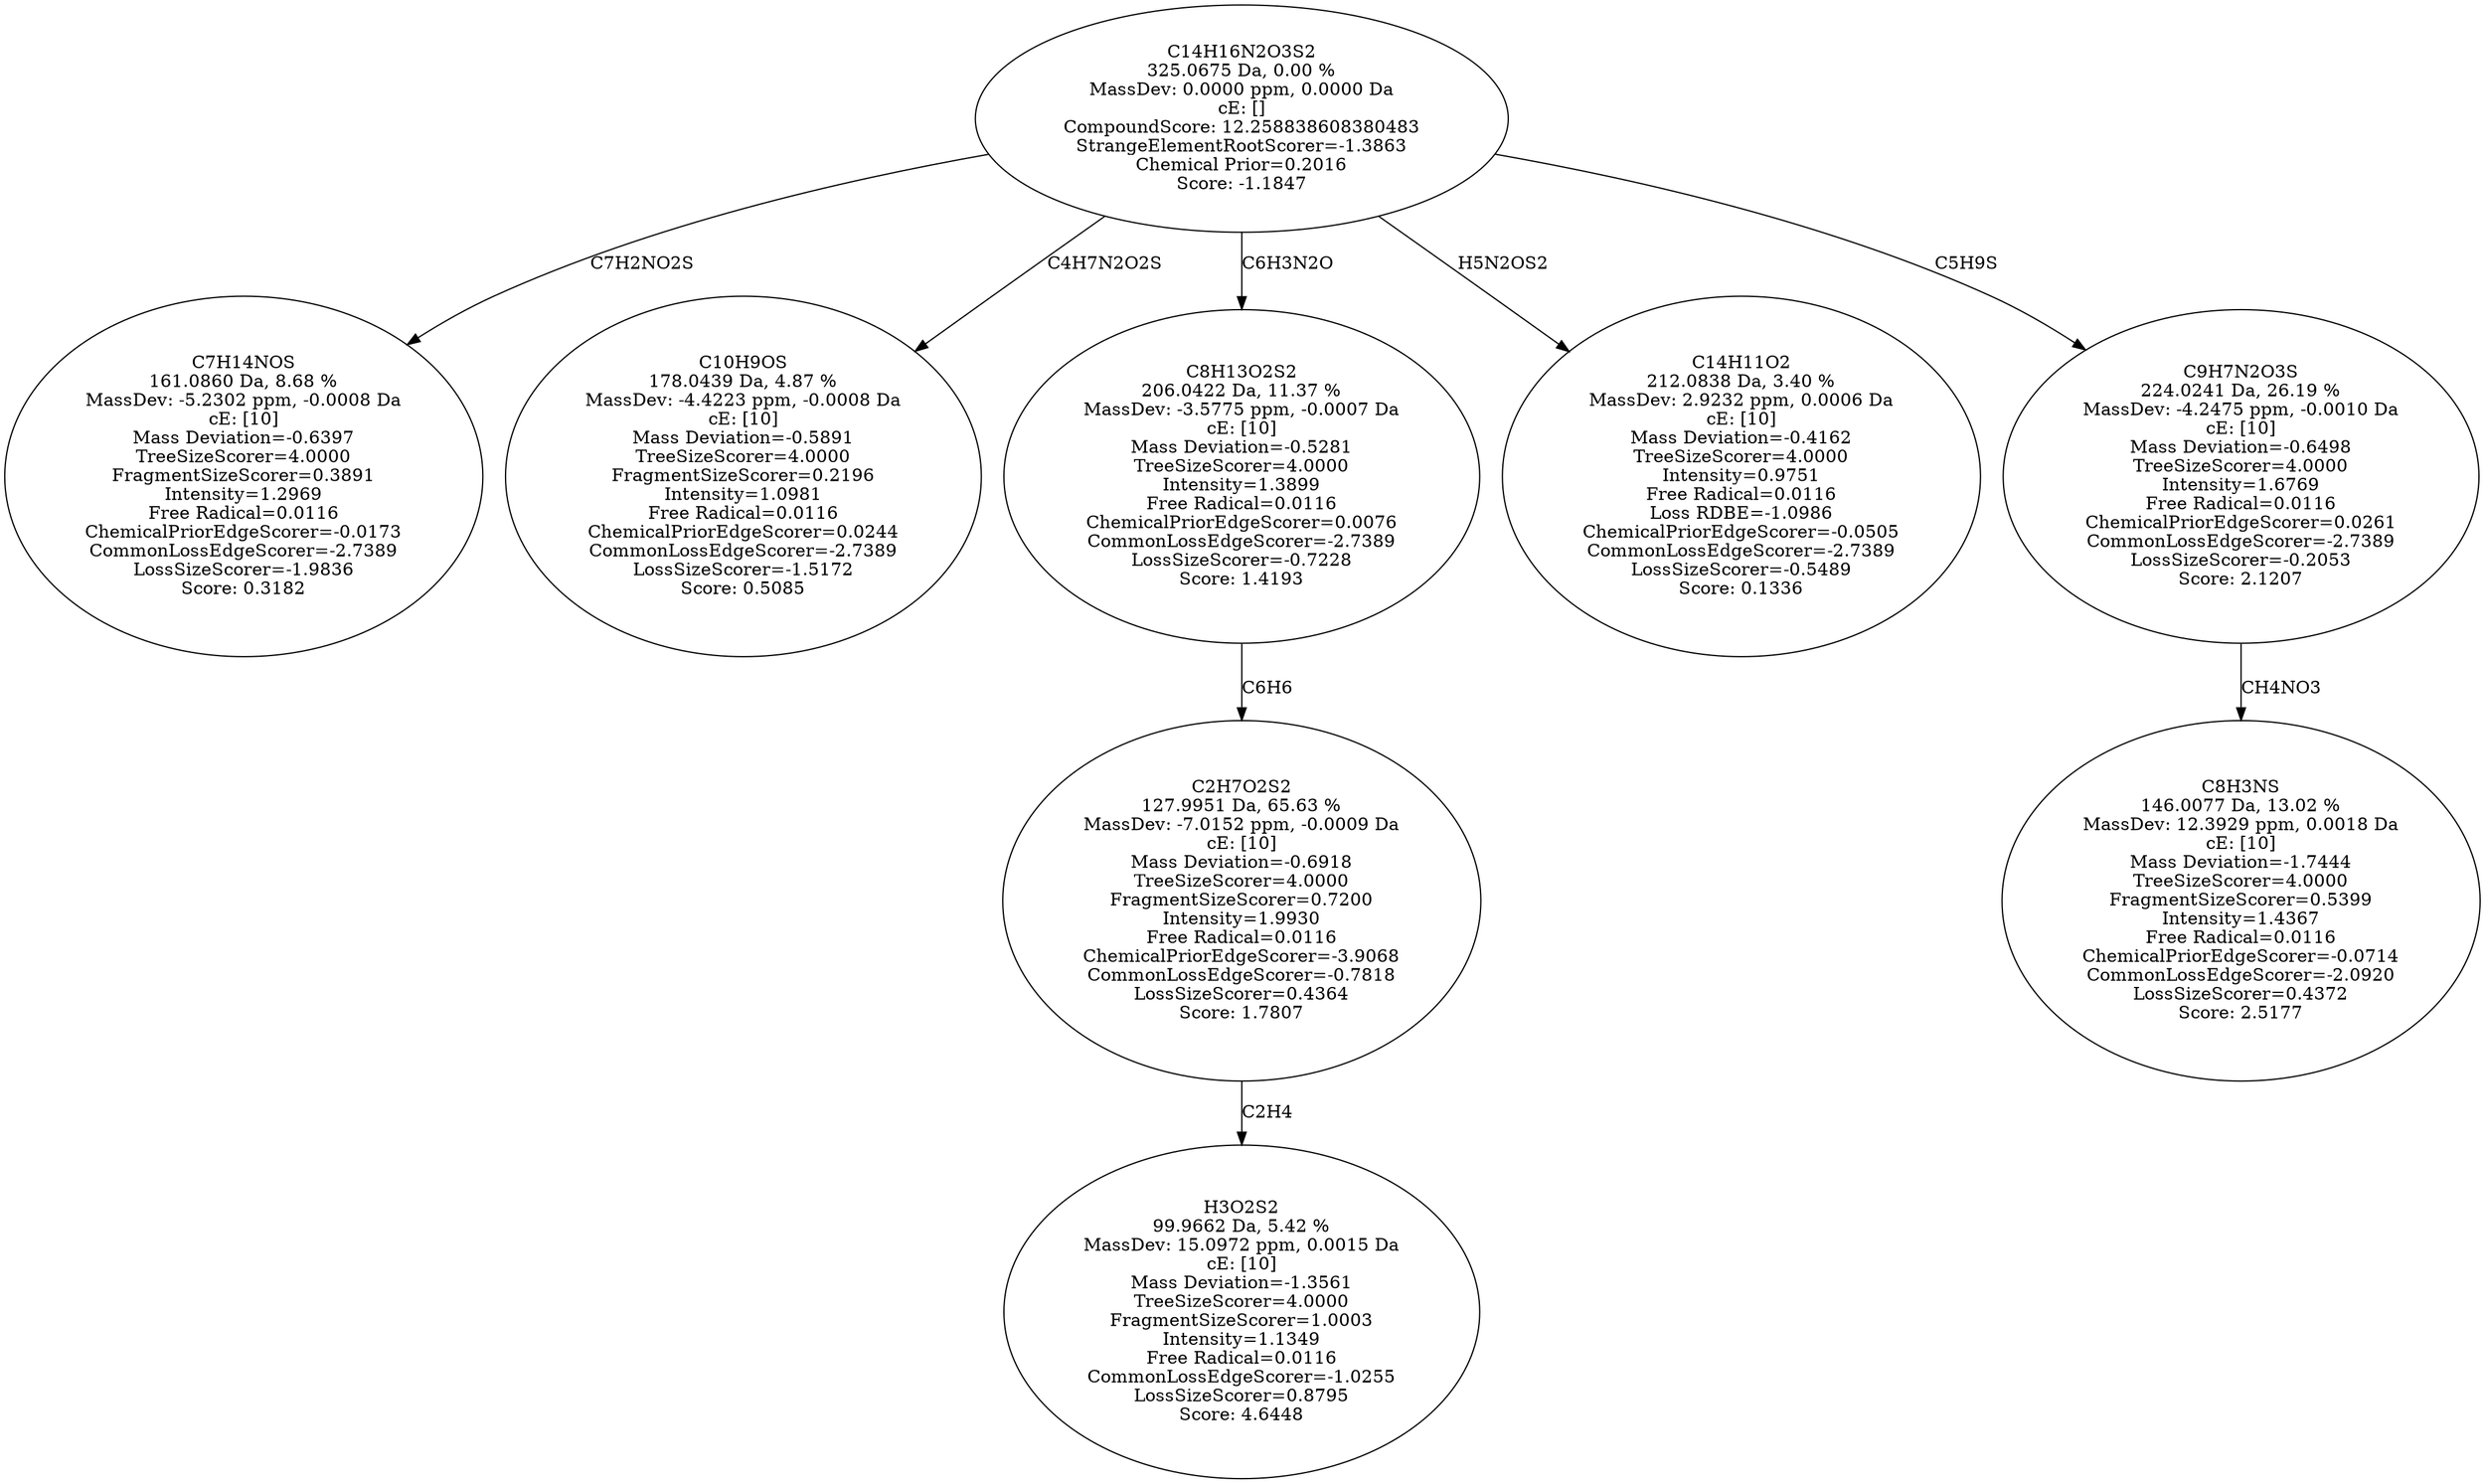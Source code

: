 strict digraph {
v1 [label="C7H14NOS\n161.0860 Da, 8.68 %\nMassDev: -5.2302 ppm, -0.0008 Da\ncE: [10]\nMass Deviation=-0.6397\nTreeSizeScorer=4.0000\nFragmentSizeScorer=0.3891\nIntensity=1.2969\nFree Radical=0.0116\nChemicalPriorEdgeScorer=-0.0173\nCommonLossEdgeScorer=-2.7389\nLossSizeScorer=-1.9836\nScore: 0.3182"];
v2 [label="C10H9OS\n178.0439 Da, 4.87 %\nMassDev: -4.4223 ppm, -0.0008 Da\ncE: [10]\nMass Deviation=-0.5891\nTreeSizeScorer=4.0000\nFragmentSizeScorer=0.2196\nIntensity=1.0981\nFree Radical=0.0116\nChemicalPriorEdgeScorer=0.0244\nCommonLossEdgeScorer=-2.7389\nLossSizeScorer=-1.5172\nScore: 0.5085"];
v3 [label="H3O2S2\n99.9662 Da, 5.42 %\nMassDev: 15.0972 ppm, 0.0015 Da\ncE: [10]\nMass Deviation=-1.3561\nTreeSizeScorer=4.0000\nFragmentSizeScorer=1.0003\nIntensity=1.1349\nFree Radical=0.0116\nCommonLossEdgeScorer=-1.0255\nLossSizeScorer=0.8795\nScore: 4.6448"];
v4 [label="C2H7O2S2\n127.9951 Da, 65.63 %\nMassDev: -7.0152 ppm, -0.0009 Da\ncE: [10]\nMass Deviation=-0.6918\nTreeSizeScorer=4.0000\nFragmentSizeScorer=0.7200\nIntensity=1.9930\nFree Radical=0.0116\nChemicalPriorEdgeScorer=-3.9068\nCommonLossEdgeScorer=-0.7818\nLossSizeScorer=0.4364\nScore: 1.7807"];
v5 [label="C8H13O2S2\n206.0422 Da, 11.37 %\nMassDev: -3.5775 ppm, -0.0007 Da\ncE: [10]\nMass Deviation=-0.5281\nTreeSizeScorer=4.0000\nIntensity=1.3899\nFree Radical=0.0116\nChemicalPriorEdgeScorer=0.0076\nCommonLossEdgeScorer=-2.7389\nLossSizeScorer=-0.7228\nScore: 1.4193"];
v6 [label="C14H11O2\n212.0838 Da, 3.40 %\nMassDev: 2.9232 ppm, 0.0006 Da\ncE: [10]\nMass Deviation=-0.4162\nTreeSizeScorer=4.0000\nIntensity=0.9751\nFree Radical=0.0116\nLoss RDBE=-1.0986\nChemicalPriorEdgeScorer=-0.0505\nCommonLossEdgeScorer=-2.7389\nLossSizeScorer=-0.5489\nScore: 0.1336"];
v7 [label="C8H3NS\n146.0077 Da, 13.02 %\nMassDev: 12.3929 ppm, 0.0018 Da\ncE: [10]\nMass Deviation=-1.7444\nTreeSizeScorer=4.0000\nFragmentSizeScorer=0.5399\nIntensity=1.4367\nFree Radical=0.0116\nChemicalPriorEdgeScorer=-0.0714\nCommonLossEdgeScorer=-2.0920\nLossSizeScorer=0.4372\nScore: 2.5177"];
v8 [label="C9H7N2O3S\n224.0241 Da, 26.19 %\nMassDev: -4.2475 ppm, -0.0010 Da\ncE: [10]\nMass Deviation=-0.6498\nTreeSizeScorer=4.0000\nIntensity=1.6769\nFree Radical=0.0116\nChemicalPriorEdgeScorer=0.0261\nCommonLossEdgeScorer=-2.7389\nLossSizeScorer=-0.2053\nScore: 2.1207"];
v9 [label="C14H16N2O3S2\n325.0675 Da, 0.00 %\nMassDev: 0.0000 ppm, 0.0000 Da\ncE: []\nCompoundScore: 12.258838608380483\nStrangeElementRootScorer=-1.3863\nChemical Prior=0.2016\nScore: -1.1847"];
v9 -> v1 [label="C7H2NO2S"];
v9 -> v2 [label="C4H7N2O2S"];
v4 -> v3 [label="C2H4"];
v5 -> v4 [label="C6H6"];
v9 -> v5 [label="C6H3N2O"];
v9 -> v6 [label="H5N2OS2"];
v8 -> v7 [label="CH4NO3"];
v9 -> v8 [label="C5H9S"];
}